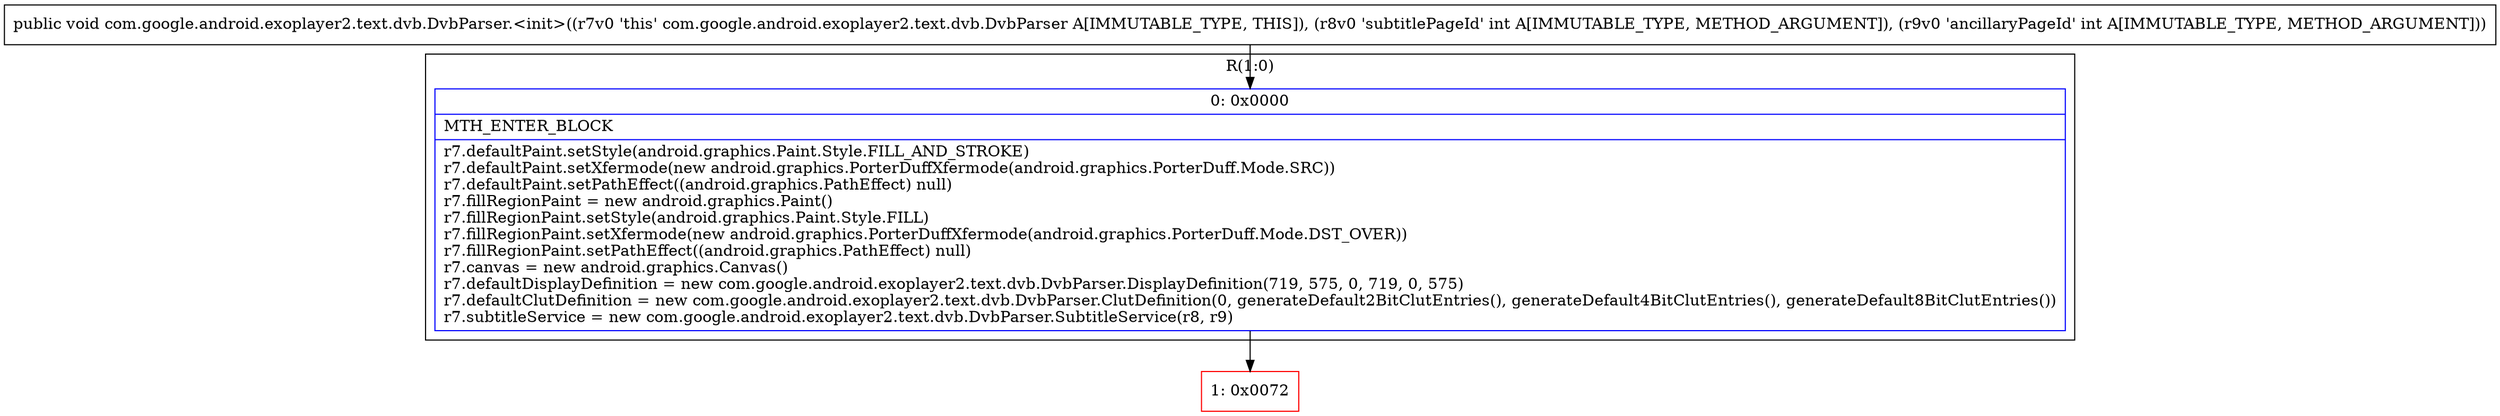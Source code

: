 digraph "CFG forcom.google.android.exoplayer2.text.dvb.DvbParser.\<init\>(II)V" {
subgraph cluster_Region_1214290786 {
label = "R(1:0)";
node [shape=record,color=blue];
Node_0 [shape=record,label="{0\:\ 0x0000|MTH_ENTER_BLOCK\l|r7.defaultPaint.setStyle(android.graphics.Paint.Style.FILL_AND_STROKE)\lr7.defaultPaint.setXfermode(new android.graphics.PorterDuffXfermode(android.graphics.PorterDuff.Mode.SRC))\lr7.defaultPaint.setPathEffect((android.graphics.PathEffect) null)\lr7.fillRegionPaint = new android.graphics.Paint()\lr7.fillRegionPaint.setStyle(android.graphics.Paint.Style.FILL)\lr7.fillRegionPaint.setXfermode(new android.graphics.PorterDuffXfermode(android.graphics.PorterDuff.Mode.DST_OVER))\lr7.fillRegionPaint.setPathEffect((android.graphics.PathEffect) null)\lr7.canvas = new android.graphics.Canvas()\lr7.defaultDisplayDefinition = new com.google.android.exoplayer2.text.dvb.DvbParser.DisplayDefinition(719, 575, 0, 719, 0, 575)\lr7.defaultClutDefinition = new com.google.android.exoplayer2.text.dvb.DvbParser.ClutDefinition(0, generateDefault2BitClutEntries(), generateDefault4BitClutEntries(), generateDefault8BitClutEntries())\lr7.subtitleService = new com.google.android.exoplayer2.text.dvb.DvbParser.SubtitleService(r8, r9)\l}"];
}
Node_1 [shape=record,color=red,label="{1\:\ 0x0072}"];
MethodNode[shape=record,label="{public void com.google.android.exoplayer2.text.dvb.DvbParser.\<init\>((r7v0 'this' com.google.android.exoplayer2.text.dvb.DvbParser A[IMMUTABLE_TYPE, THIS]), (r8v0 'subtitlePageId' int A[IMMUTABLE_TYPE, METHOD_ARGUMENT]), (r9v0 'ancillaryPageId' int A[IMMUTABLE_TYPE, METHOD_ARGUMENT])) }"];
MethodNode -> Node_0;
Node_0 -> Node_1;
}

